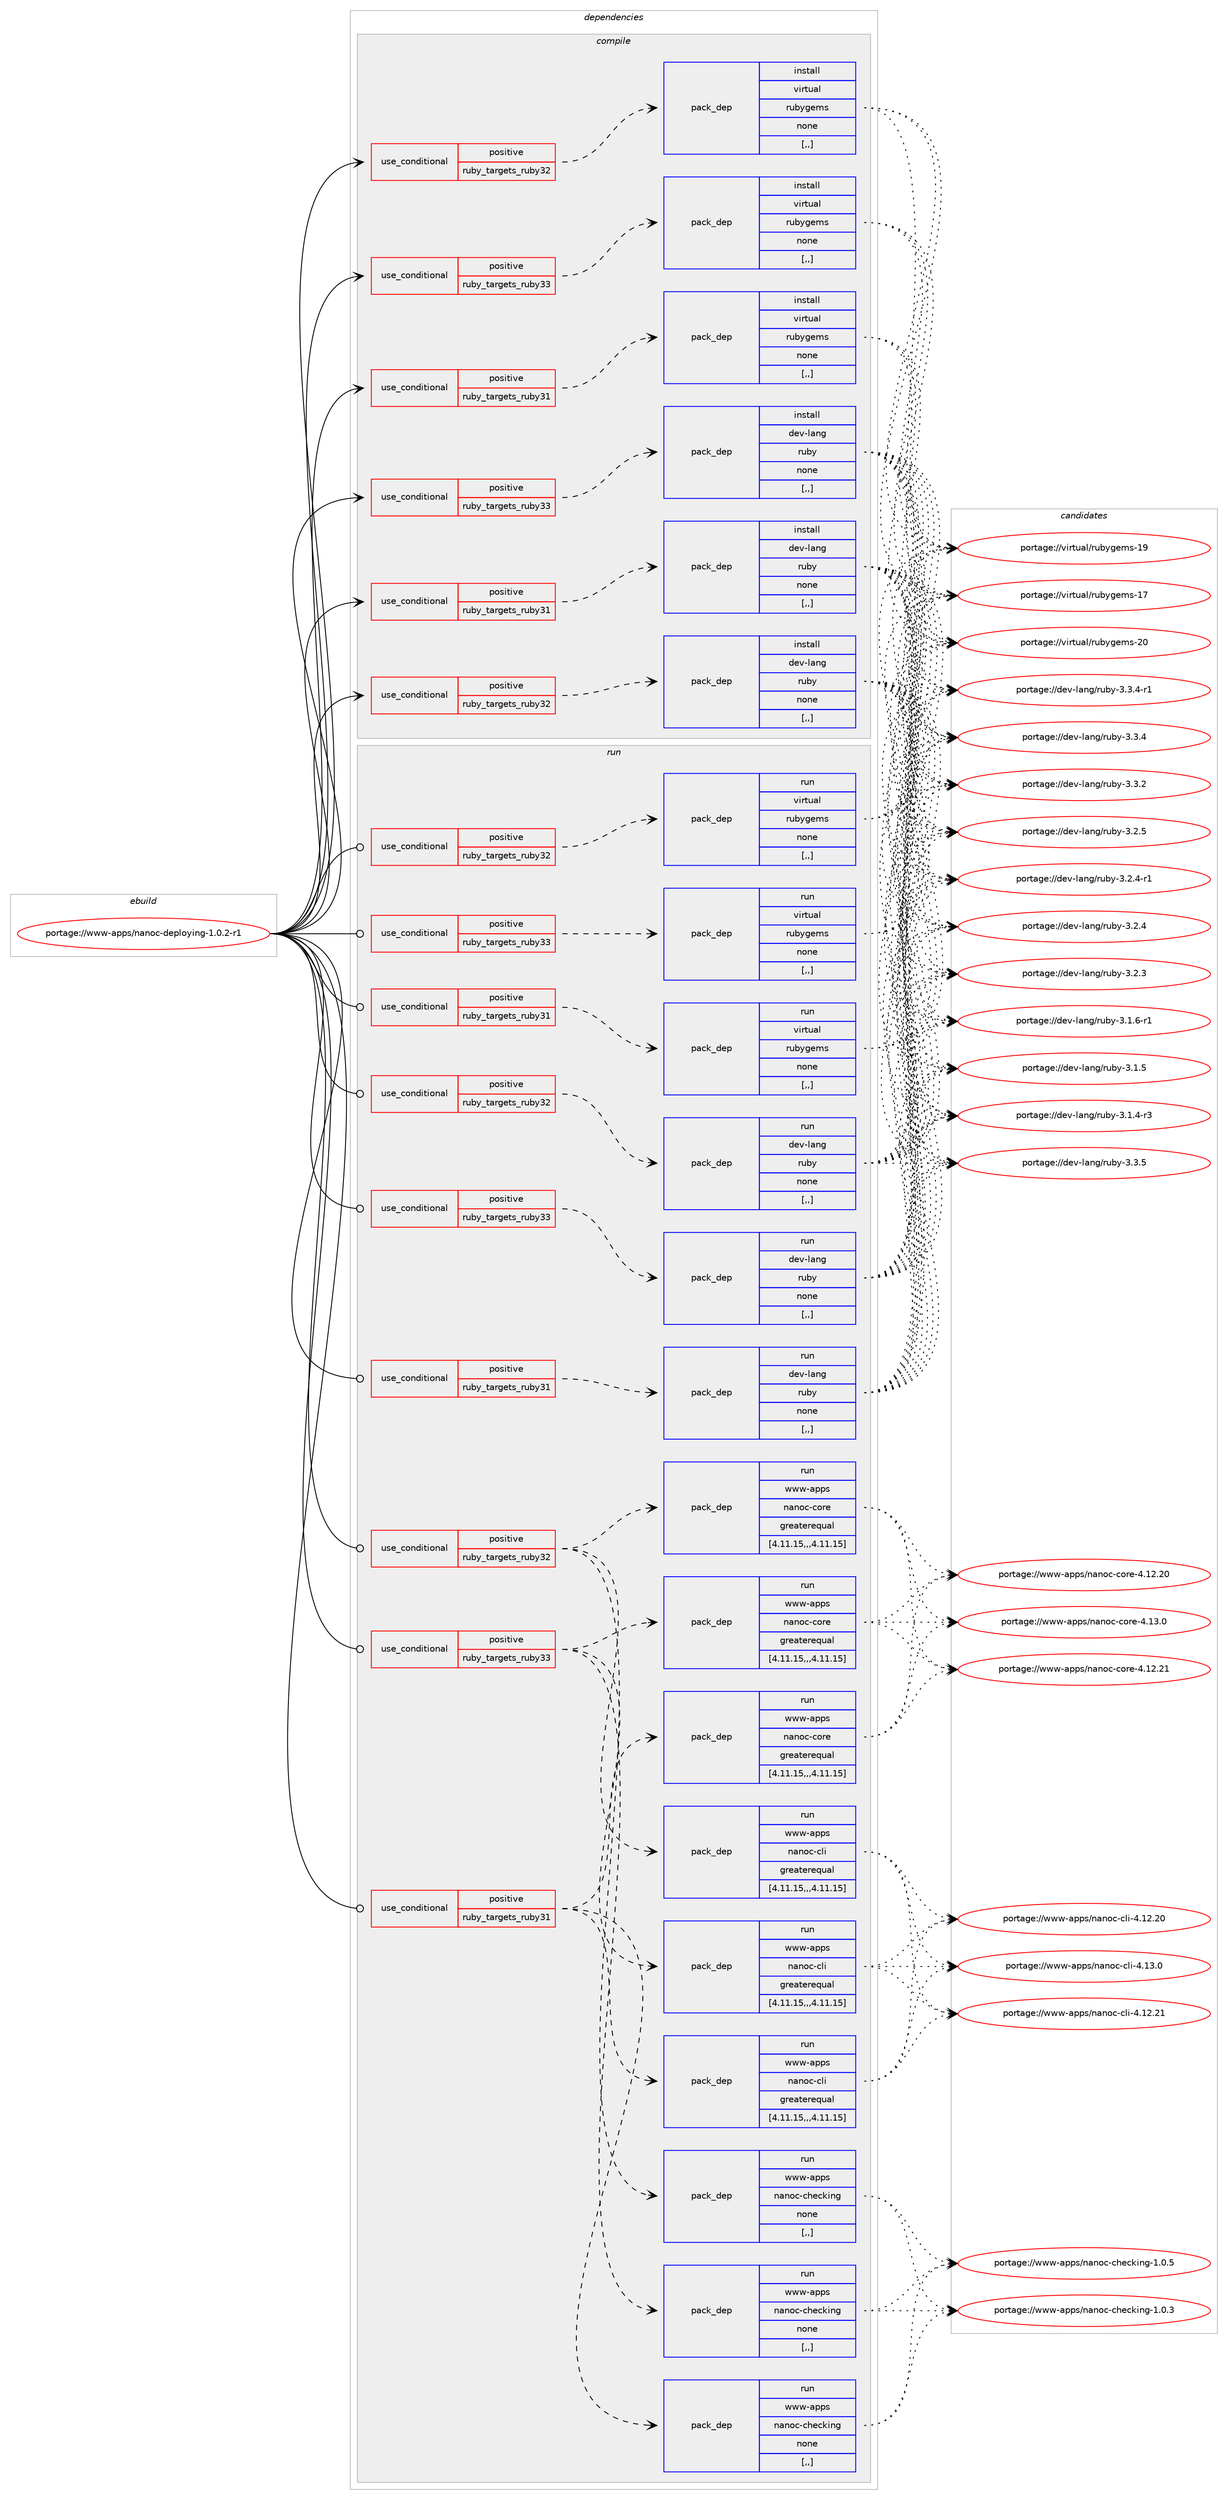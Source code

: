 digraph prolog {

# *************
# Graph options
# *************

newrank=true;
concentrate=true;
compound=true;
graph [rankdir=LR,fontname=Helvetica,fontsize=10,ranksep=1.5];#, ranksep=2.5, nodesep=0.2];
edge  [arrowhead=vee];
node  [fontname=Helvetica,fontsize=10];

# **********
# The ebuild
# **********

subgraph cluster_leftcol {
color=gray;
label=<<i>ebuild</i>>;
id [label="portage://www-apps/nanoc-deploying-1.0.2-r1", color=red, width=4, href="../www-apps/nanoc-deploying-1.0.2-r1.svg"];
}

# ****************
# The dependencies
# ****************

subgraph cluster_midcol {
color=gray;
label=<<i>dependencies</i>>;
subgraph cluster_compile {
fillcolor="#eeeeee";
style=filled;
label=<<i>compile</i>>;
subgraph cond253607 {
dependency959185 [label=<<TABLE BORDER="0" CELLBORDER="1" CELLSPACING="0" CELLPADDING="4"><TR><TD ROWSPAN="3" CELLPADDING="10">use_conditional</TD></TR><TR><TD>positive</TD></TR><TR><TD>ruby_targets_ruby31</TD></TR></TABLE>>, shape=none, color=red];
subgraph pack698547 {
dependency959186 [label=<<TABLE BORDER="0" CELLBORDER="1" CELLSPACING="0" CELLPADDING="4" WIDTH="220"><TR><TD ROWSPAN="6" CELLPADDING="30">pack_dep</TD></TR><TR><TD WIDTH="110">install</TD></TR><TR><TD>dev-lang</TD></TR><TR><TD>ruby</TD></TR><TR><TD>none</TD></TR><TR><TD>[,,]</TD></TR></TABLE>>, shape=none, color=blue];
}
dependency959185:e -> dependency959186:w [weight=20,style="dashed",arrowhead="vee"];
}
id:e -> dependency959185:w [weight=20,style="solid",arrowhead="vee"];
subgraph cond253608 {
dependency959187 [label=<<TABLE BORDER="0" CELLBORDER="1" CELLSPACING="0" CELLPADDING="4"><TR><TD ROWSPAN="3" CELLPADDING="10">use_conditional</TD></TR><TR><TD>positive</TD></TR><TR><TD>ruby_targets_ruby31</TD></TR></TABLE>>, shape=none, color=red];
subgraph pack698548 {
dependency959188 [label=<<TABLE BORDER="0" CELLBORDER="1" CELLSPACING="0" CELLPADDING="4" WIDTH="220"><TR><TD ROWSPAN="6" CELLPADDING="30">pack_dep</TD></TR><TR><TD WIDTH="110">install</TD></TR><TR><TD>virtual</TD></TR><TR><TD>rubygems</TD></TR><TR><TD>none</TD></TR><TR><TD>[,,]</TD></TR></TABLE>>, shape=none, color=blue];
}
dependency959187:e -> dependency959188:w [weight=20,style="dashed",arrowhead="vee"];
}
id:e -> dependency959187:w [weight=20,style="solid",arrowhead="vee"];
subgraph cond253609 {
dependency959189 [label=<<TABLE BORDER="0" CELLBORDER="1" CELLSPACING="0" CELLPADDING="4"><TR><TD ROWSPAN="3" CELLPADDING="10">use_conditional</TD></TR><TR><TD>positive</TD></TR><TR><TD>ruby_targets_ruby32</TD></TR></TABLE>>, shape=none, color=red];
subgraph pack698549 {
dependency959190 [label=<<TABLE BORDER="0" CELLBORDER="1" CELLSPACING="0" CELLPADDING="4" WIDTH="220"><TR><TD ROWSPAN="6" CELLPADDING="30">pack_dep</TD></TR><TR><TD WIDTH="110">install</TD></TR><TR><TD>dev-lang</TD></TR><TR><TD>ruby</TD></TR><TR><TD>none</TD></TR><TR><TD>[,,]</TD></TR></TABLE>>, shape=none, color=blue];
}
dependency959189:e -> dependency959190:w [weight=20,style="dashed",arrowhead="vee"];
}
id:e -> dependency959189:w [weight=20,style="solid",arrowhead="vee"];
subgraph cond253610 {
dependency959191 [label=<<TABLE BORDER="0" CELLBORDER="1" CELLSPACING="0" CELLPADDING="4"><TR><TD ROWSPAN="3" CELLPADDING="10">use_conditional</TD></TR><TR><TD>positive</TD></TR><TR><TD>ruby_targets_ruby32</TD></TR></TABLE>>, shape=none, color=red];
subgraph pack698550 {
dependency959192 [label=<<TABLE BORDER="0" CELLBORDER="1" CELLSPACING="0" CELLPADDING="4" WIDTH="220"><TR><TD ROWSPAN="6" CELLPADDING="30">pack_dep</TD></TR><TR><TD WIDTH="110">install</TD></TR><TR><TD>virtual</TD></TR><TR><TD>rubygems</TD></TR><TR><TD>none</TD></TR><TR><TD>[,,]</TD></TR></TABLE>>, shape=none, color=blue];
}
dependency959191:e -> dependency959192:w [weight=20,style="dashed",arrowhead="vee"];
}
id:e -> dependency959191:w [weight=20,style="solid",arrowhead="vee"];
subgraph cond253611 {
dependency959193 [label=<<TABLE BORDER="0" CELLBORDER="1" CELLSPACING="0" CELLPADDING="4"><TR><TD ROWSPAN="3" CELLPADDING="10">use_conditional</TD></TR><TR><TD>positive</TD></TR><TR><TD>ruby_targets_ruby33</TD></TR></TABLE>>, shape=none, color=red];
subgraph pack698551 {
dependency959194 [label=<<TABLE BORDER="0" CELLBORDER="1" CELLSPACING="0" CELLPADDING="4" WIDTH="220"><TR><TD ROWSPAN="6" CELLPADDING="30">pack_dep</TD></TR><TR><TD WIDTH="110">install</TD></TR><TR><TD>dev-lang</TD></TR><TR><TD>ruby</TD></TR><TR><TD>none</TD></TR><TR><TD>[,,]</TD></TR></TABLE>>, shape=none, color=blue];
}
dependency959193:e -> dependency959194:w [weight=20,style="dashed",arrowhead="vee"];
}
id:e -> dependency959193:w [weight=20,style="solid",arrowhead="vee"];
subgraph cond253612 {
dependency959195 [label=<<TABLE BORDER="0" CELLBORDER="1" CELLSPACING="0" CELLPADDING="4"><TR><TD ROWSPAN="3" CELLPADDING="10">use_conditional</TD></TR><TR><TD>positive</TD></TR><TR><TD>ruby_targets_ruby33</TD></TR></TABLE>>, shape=none, color=red];
subgraph pack698552 {
dependency959196 [label=<<TABLE BORDER="0" CELLBORDER="1" CELLSPACING="0" CELLPADDING="4" WIDTH="220"><TR><TD ROWSPAN="6" CELLPADDING="30">pack_dep</TD></TR><TR><TD WIDTH="110">install</TD></TR><TR><TD>virtual</TD></TR><TR><TD>rubygems</TD></TR><TR><TD>none</TD></TR><TR><TD>[,,]</TD></TR></TABLE>>, shape=none, color=blue];
}
dependency959195:e -> dependency959196:w [weight=20,style="dashed",arrowhead="vee"];
}
id:e -> dependency959195:w [weight=20,style="solid",arrowhead="vee"];
}
subgraph cluster_compileandrun {
fillcolor="#eeeeee";
style=filled;
label=<<i>compile and run</i>>;
}
subgraph cluster_run {
fillcolor="#eeeeee";
style=filled;
label=<<i>run</i>>;
subgraph cond253613 {
dependency959197 [label=<<TABLE BORDER="0" CELLBORDER="1" CELLSPACING="0" CELLPADDING="4"><TR><TD ROWSPAN="3" CELLPADDING="10">use_conditional</TD></TR><TR><TD>positive</TD></TR><TR><TD>ruby_targets_ruby31</TD></TR></TABLE>>, shape=none, color=red];
subgraph pack698553 {
dependency959198 [label=<<TABLE BORDER="0" CELLBORDER="1" CELLSPACING="0" CELLPADDING="4" WIDTH="220"><TR><TD ROWSPAN="6" CELLPADDING="30">pack_dep</TD></TR><TR><TD WIDTH="110">run</TD></TR><TR><TD>dev-lang</TD></TR><TR><TD>ruby</TD></TR><TR><TD>none</TD></TR><TR><TD>[,,]</TD></TR></TABLE>>, shape=none, color=blue];
}
dependency959197:e -> dependency959198:w [weight=20,style="dashed",arrowhead="vee"];
}
id:e -> dependency959197:w [weight=20,style="solid",arrowhead="odot"];
subgraph cond253614 {
dependency959199 [label=<<TABLE BORDER="0" CELLBORDER="1" CELLSPACING="0" CELLPADDING="4"><TR><TD ROWSPAN="3" CELLPADDING="10">use_conditional</TD></TR><TR><TD>positive</TD></TR><TR><TD>ruby_targets_ruby31</TD></TR></TABLE>>, shape=none, color=red];
subgraph pack698554 {
dependency959200 [label=<<TABLE BORDER="0" CELLBORDER="1" CELLSPACING="0" CELLPADDING="4" WIDTH="220"><TR><TD ROWSPAN="6" CELLPADDING="30">pack_dep</TD></TR><TR><TD WIDTH="110">run</TD></TR><TR><TD>virtual</TD></TR><TR><TD>rubygems</TD></TR><TR><TD>none</TD></TR><TR><TD>[,,]</TD></TR></TABLE>>, shape=none, color=blue];
}
dependency959199:e -> dependency959200:w [weight=20,style="dashed",arrowhead="vee"];
}
id:e -> dependency959199:w [weight=20,style="solid",arrowhead="odot"];
subgraph cond253615 {
dependency959201 [label=<<TABLE BORDER="0" CELLBORDER="1" CELLSPACING="0" CELLPADDING="4"><TR><TD ROWSPAN="3" CELLPADDING="10">use_conditional</TD></TR><TR><TD>positive</TD></TR><TR><TD>ruby_targets_ruby31</TD></TR></TABLE>>, shape=none, color=red];
subgraph pack698555 {
dependency959202 [label=<<TABLE BORDER="0" CELLBORDER="1" CELLSPACING="0" CELLPADDING="4" WIDTH="220"><TR><TD ROWSPAN="6" CELLPADDING="30">pack_dep</TD></TR><TR><TD WIDTH="110">run</TD></TR><TR><TD>www-apps</TD></TR><TR><TD>nanoc-checking</TD></TR><TR><TD>none</TD></TR><TR><TD>[,,]</TD></TR></TABLE>>, shape=none, color=blue];
}
dependency959201:e -> dependency959202:w [weight=20,style="dashed",arrowhead="vee"];
subgraph pack698556 {
dependency959203 [label=<<TABLE BORDER="0" CELLBORDER="1" CELLSPACING="0" CELLPADDING="4" WIDTH="220"><TR><TD ROWSPAN="6" CELLPADDING="30">pack_dep</TD></TR><TR><TD WIDTH="110">run</TD></TR><TR><TD>www-apps</TD></TR><TR><TD>nanoc-cli</TD></TR><TR><TD>greaterequal</TD></TR><TR><TD>[4.11.15,,,4.11.15]</TD></TR></TABLE>>, shape=none, color=blue];
}
dependency959201:e -> dependency959203:w [weight=20,style="dashed",arrowhead="vee"];
subgraph pack698557 {
dependency959204 [label=<<TABLE BORDER="0" CELLBORDER="1" CELLSPACING="0" CELLPADDING="4" WIDTH="220"><TR><TD ROWSPAN="6" CELLPADDING="30">pack_dep</TD></TR><TR><TD WIDTH="110">run</TD></TR><TR><TD>www-apps</TD></TR><TR><TD>nanoc-core</TD></TR><TR><TD>greaterequal</TD></TR><TR><TD>[4.11.15,,,4.11.15]</TD></TR></TABLE>>, shape=none, color=blue];
}
dependency959201:e -> dependency959204:w [weight=20,style="dashed",arrowhead="vee"];
}
id:e -> dependency959201:w [weight=20,style="solid",arrowhead="odot"];
subgraph cond253616 {
dependency959205 [label=<<TABLE BORDER="0" CELLBORDER="1" CELLSPACING="0" CELLPADDING="4"><TR><TD ROWSPAN="3" CELLPADDING="10">use_conditional</TD></TR><TR><TD>positive</TD></TR><TR><TD>ruby_targets_ruby32</TD></TR></TABLE>>, shape=none, color=red];
subgraph pack698558 {
dependency959206 [label=<<TABLE BORDER="0" CELLBORDER="1" CELLSPACING="0" CELLPADDING="4" WIDTH="220"><TR><TD ROWSPAN="6" CELLPADDING="30">pack_dep</TD></TR><TR><TD WIDTH="110">run</TD></TR><TR><TD>dev-lang</TD></TR><TR><TD>ruby</TD></TR><TR><TD>none</TD></TR><TR><TD>[,,]</TD></TR></TABLE>>, shape=none, color=blue];
}
dependency959205:e -> dependency959206:w [weight=20,style="dashed",arrowhead="vee"];
}
id:e -> dependency959205:w [weight=20,style="solid",arrowhead="odot"];
subgraph cond253617 {
dependency959207 [label=<<TABLE BORDER="0" CELLBORDER="1" CELLSPACING="0" CELLPADDING="4"><TR><TD ROWSPAN="3" CELLPADDING="10">use_conditional</TD></TR><TR><TD>positive</TD></TR><TR><TD>ruby_targets_ruby32</TD></TR></TABLE>>, shape=none, color=red];
subgraph pack698559 {
dependency959208 [label=<<TABLE BORDER="0" CELLBORDER="1" CELLSPACING="0" CELLPADDING="4" WIDTH="220"><TR><TD ROWSPAN="6" CELLPADDING="30">pack_dep</TD></TR><TR><TD WIDTH="110">run</TD></TR><TR><TD>virtual</TD></TR><TR><TD>rubygems</TD></TR><TR><TD>none</TD></TR><TR><TD>[,,]</TD></TR></TABLE>>, shape=none, color=blue];
}
dependency959207:e -> dependency959208:w [weight=20,style="dashed",arrowhead="vee"];
}
id:e -> dependency959207:w [weight=20,style="solid",arrowhead="odot"];
subgraph cond253618 {
dependency959209 [label=<<TABLE BORDER="0" CELLBORDER="1" CELLSPACING="0" CELLPADDING="4"><TR><TD ROWSPAN="3" CELLPADDING="10">use_conditional</TD></TR><TR><TD>positive</TD></TR><TR><TD>ruby_targets_ruby32</TD></TR></TABLE>>, shape=none, color=red];
subgraph pack698560 {
dependency959210 [label=<<TABLE BORDER="0" CELLBORDER="1" CELLSPACING="0" CELLPADDING="4" WIDTH="220"><TR><TD ROWSPAN="6" CELLPADDING="30">pack_dep</TD></TR><TR><TD WIDTH="110">run</TD></TR><TR><TD>www-apps</TD></TR><TR><TD>nanoc-checking</TD></TR><TR><TD>none</TD></TR><TR><TD>[,,]</TD></TR></TABLE>>, shape=none, color=blue];
}
dependency959209:e -> dependency959210:w [weight=20,style="dashed",arrowhead="vee"];
subgraph pack698561 {
dependency959211 [label=<<TABLE BORDER="0" CELLBORDER="1" CELLSPACING="0" CELLPADDING="4" WIDTH="220"><TR><TD ROWSPAN="6" CELLPADDING="30">pack_dep</TD></TR><TR><TD WIDTH="110">run</TD></TR><TR><TD>www-apps</TD></TR><TR><TD>nanoc-cli</TD></TR><TR><TD>greaterequal</TD></TR><TR><TD>[4.11.15,,,4.11.15]</TD></TR></TABLE>>, shape=none, color=blue];
}
dependency959209:e -> dependency959211:w [weight=20,style="dashed",arrowhead="vee"];
subgraph pack698562 {
dependency959212 [label=<<TABLE BORDER="0" CELLBORDER="1" CELLSPACING="0" CELLPADDING="4" WIDTH="220"><TR><TD ROWSPAN="6" CELLPADDING="30">pack_dep</TD></TR><TR><TD WIDTH="110">run</TD></TR><TR><TD>www-apps</TD></TR><TR><TD>nanoc-core</TD></TR><TR><TD>greaterequal</TD></TR><TR><TD>[4.11.15,,,4.11.15]</TD></TR></TABLE>>, shape=none, color=blue];
}
dependency959209:e -> dependency959212:w [weight=20,style="dashed",arrowhead="vee"];
}
id:e -> dependency959209:w [weight=20,style="solid",arrowhead="odot"];
subgraph cond253619 {
dependency959213 [label=<<TABLE BORDER="0" CELLBORDER="1" CELLSPACING="0" CELLPADDING="4"><TR><TD ROWSPAN="3" CELLPADDING="10">use_conditional</TD></TR><TR><TD>positive</TD></TR><TR><TD>ruby_targets_ruby33</TD></TR></TABLE>>, shape=none, color=red];
subgraph pack698563 {
dependency959214 [label=<<TABLE BORDER="0" CELLBORDER="1" CELLSPACING="0" CELLPADDING="4" WIDTH="220"><TR><TD ROWSPAN="6" CELLPADDING="30">pack_dep</TD></TR><TR><TD WIDTH="110">run</TD></TR><TR><TD>dev-lang</TD></TR><TR><TD>ruby</TD></TR><TR><TD>none</TD></TR><TR><TD>[,,]</TD></TR></TABLE>>, shape=none, color=blue];
}
dependency959213:e -> dependency959214:w [weight=20,style="dashed",arrowhead="vee"];
}
id:e -> dependency959213:w [weight=20,style="solid",arrowhead="odot"];
subgraph cond253620 {
dependency959215 [label=<<TABLE BORDER="0" CELLBORDER="1" CELLSPACING="0" CELLPADDING="4"><TR><TD ROWSPAN="3" CELLPADDING="10">use_conditional</TD></TR><TR><TD>positive</TD></TR><TR><TD>ruby_targets_ruby33</TD></TR></TABLE>>, shape=none, color=red];
subgraph pack698564 {
dependency959216 [label=<<TABLE BORDER="0" CELLBORDER="1" CELLSPACING="0" CELLPADDING="4" WIDTH="220"><TR><TD ROWSPAN="6" CELLPADDING="30">pack_dep</TD></TR><TR><TD WIDTH="110">run</TD></TR><TR><TD>virtual</TD></TR><TR><TD>rubygems</TD></TR><TR><TD>none</TD></TR><TR><TD>[,,]</TD></TR></TABLE>>, shape=none, color=blue];
}
dependency959215:e -> dependency959216:w [weight=20,style="dashed",arrowhead="vee"];
}
id:e -> dependency959215:w [weight=20,style="solid",arrowhead="odot"];
subgraph cond253621 {
dependency959217 [label=<<TABLE BORDER="0" CELLBORDER="1" CELLSPACING="0" CELLPADDING="4"><TR><TD ROWSPAN="3" CELLPADDING="10">use_conditional</TD></TR><TR><TD>positive</TD></TR><TR><TD>ruby_targets_ruby33</TD></TR></TABLE>>, shape=none, color=red];
subgraph pack698565 {
dependency959218 [label=<<TABLE BORDER="0" CELLBORDER="1" CELLSPACING="0" CELLPADDING="4" WIDTH="220"><TR><TD ROWSPAN="6" CELLPADDING="30">pack_dep</TD></TR><TR><TD WIDTH="110">run</TD></TR><TR><TD>www-apps</TD></TR><TR><TD>nanoc-checking</TD></TR><TR><TD>none</TD></TR><TR><TD>[,,]</TD></TR></TABLE>>, shape=none, color=blue];
}
dependency959217:e -> dependency959218:w [weight=20,style="dashed",arrowhead="vee"];
subgraph pack698566 {
dependency959219 [label=<<TABLE BORDER="0" CELLBORDER="1" CELLSPACING="0" CELLPADDING="4" WIDTH="220"><TR><TD ROWSPAN="6" CELLPADDING="30">pack_dep</TD></TR><TR><TD WIDTH="110">run</TD></TR><TR><TD>www-apps</TD></TR><TR><TD>nanoc-cli</TD></TR><TR><TD>greaterequal</TD></TR><TR><TD>[4.11.15,,,4.11.15]</TD></TR></TABLE>>, shape=none, color=blue];
}
dependency959217:e -> dependency959219:w [weight=20,style="dashed",arrowhead="vee"];
subgraph pack698567 {
dependency959220 [label=<<TABLE BORDER="0" CELLBORDER="1" CELLSPACING="0" CELLPADDING="4" WIDTH="220"><TR><TD ROWSPAN="6" CELLPADDING="30">pack_dep</TD></TR><TR><TD WIDTH="110">run</TD></TR><TR><TD>www-apps</TD></TR><TR><TD>nanoc-core</TD></TR><TR><TD>greaterequal</TD></TR><TR><TD>[4.11.15,,,4.11.15]</TD></TR></TABLE>>, shape=none, color=blue];
}
dependency959217:e -> dependency959220:w [weight=20,style="dashed",arrowhead="vee"];
}
id:e -> dependency959217:w [weight=20,style="solid",arrowhead="odot"];
}
}

# **************
# The candidates
# **************

subgraph cluster_choices {
rank=same;
color=gray;
label=<<i>candidates</i>>;

subgraph choice698547 {
color=black;
nodesep=1;
choice10010111845108971101034711411798121455146514653 [label="portage://dev-lang/ruby-3.3.5", color=red, width=4,href="../dev-lang/ruby-3.3.5.svg"];
choice100101118451089711010347114117981214551465146524511449 [label="portage://dev-lang/ruby-3.3.4-r1", color=red, width=4,href="../dev-lang/ruby-3.3.4-r1.svg"];
choice10010111845108971101034711411798121455146514652 [label="portage://dev-lang/ruby-3.3.4", color=red, width=4,href="../dev-lang/ruby-3.3.4.svg"];
choice10010111845108971101034711411798121455146514650 [label="portage://dev-lang/ruby-3.3.2", color=red, width=4,href="../dev-lang/ruby-3.3.2.svg"];
choice10010111845108971101034711411798121455146504653 [label="portage://dev-lang/ruby-3.2.5", color=red, width=4,href="../dev-lang/ruby-3.2.5.svg"];
choice100101118451089711010347114117981214551465046524511449 [label="portage://dev-lang/ruby-3.2.4-r1", color=red, width=4,href="../dev-lang/ruby-3.2.4-r1.svg"];
choice10010111845108971101034711411798121455146504652 [label="portage://dev-lang/ruby-3.2.4", color=red, width=4,href="../dev-lang/ruby-3.2.4.svg"];
choice10010111845108971101034711411798121455146504651 [label="portage://dev-lang/ruby-3.2.3", color=red, width=4,href="../dev-lang/ruby-3.2.3.svg"];
choice100101118451089711010347114117981214551464946544511449 [label="portage://dev-lang/ruby-3.1.6-r1", color=red, width=4,href="../dev-lang/ruby-3.1.6-r1.svg"];
choice10010111845108971101034711411798121455146494653 [label="portage://dev-lang/ruby-3.1.5", color=red, width=4,href="../dev-lang/ruby-3.1.5.svg"];
choice100101118451089711010347114117981214551464946524511451 [label="portage://dev-lang/ruby-3.1.4-r3", color=red, width=4,href="../dev-lang/ruby-3.1.4-r3.svg"];
dependency959186:e -> choice10010111845108971101034711411798121455146514653:w [style=dotted,weight="100"];
dependency959186:e -> choice100101118451089711010347114117981214551465146524511449:w [style=dotted,weight="100"];
dependency959186:e -> choice10010111845108971101034711411798121455146514652:w [style=dotted,weight="100"];
dependency959186:e -> choice10010111845108971101034711411798121455146514650:w [style=dotted,weight="100"];
dependency959186:e -> choice10010111845108971101034711411798121455146504653:w [style=dotted,weight="100"];
dependency959186:e -> choice100101118451089711010347114117981214551465046524511449:w [style=dotted,weight="100"];
dependency959186:e -> choice10010111845108971101034711411798121455146504652:w [style=dotted,weight="100"];
dependency959186:e -> choice10010111845108971101034711411798121455146504651:w [style=dotted,weight="100"];
dependency959186:e -> choice100101118451089711010347114117981214551464946544511449:w [style=dotted,weight="100"];
dependency959186:e -> choice10010111845108971101034711411798121455146494653:w [style=dotted,weight="100"];
dependency959186:e -> choice100101118451089711010347114117981214551464946524511451:w [style=dotted,weight="100"];
}
subgraph choice698548 {
color=black;
nodesep=1;
choice118105114116117971084711411798121103101109115455048 [label="portage://virtual/rubygems-20", color=red, width=4,href="../virtual/rubygems-20.svg"];
choice118105114116117971084711411798121103101109115454957 [label="portage://virtual/rubygems-19", color=red, width=4,href="../virtual/rubygems-19.svg"];
choice118105114116117971084711411798121103101109115454955 [label="portage://virtual/rubygems-17", color=red, width=4,href="../virtual/rubygems-17.svg"];
dependency959188:e -> choice118105114116117971084711411798121103101109115455048:w [style=dotted,weight="100"];
dependency959188:e -> choice118105114116117971084711411798121103101109115454957:w [style=dotted,weight="100"];
dependency959188:e -> choice118105114116117971084711411798121103101109115454955:w [style=dotted,weight="100"];
}
subgraph choice698549 {
color=black;
nodesep=1;
choice10010111845108971101034711411798121455146514653 [label="portage://dev-lang/ruby-3.3.5", color=red, width=4,href="../dev-lang/ruby-3.3.5.svg"];
choice100101118451089711010347114117981214551465146524511449 [label="portage://dev-lang/ruby-3.3.4-r1", color=red, width=4,href="../dev-lang/ruby-3.3.4-r1.svg"];
choice10010111845108971101034711411798121455146514652 [label="portage://dev-lang/ruby-3.3.4", color=red, width=4,href="../dev-lang/ruby-3.3.4.svg"];
choice10010111845108971101034711411798121455146514650 [label="portage://dev-lang/ruby-3.3.2", color=red, width=4,href="../dev-lang/ruby-3.3.2.svg"];
choice10010111845108971101034711411798121455146504653 [label="portage://dev-lang/ruby-3.2.5", color=red, width=4,href="../dev-lang/ruby-3.2.5.svg"];
choice100101118451089711010347114117981214551465046524511449 [label="portage://dev-lang/ruby-3.2.4-r1", color=red, width=4,href="../dev-lang/ruby-3.2.4-r1.svg"];
choice10010111845108971101034711411798121455146504652 [label="portage://dev-lang/ruby-3.2.4", color=red, width=4,href="../dev-lang/ruby-3.2.4.svg"];
choice10010111845108971101034711411798121455146504651 [label="portage://dev-lang/ruby-3.2.3", color=red, width=4,href="../dev-lang/ruby-3.2.3.svg"];
choice100101118451089711010347114117981214551464946544511449 [label="portage://dev-lang/ruby-3.1.6-r1", color=red, width=4,href="../dev-lang/ruby-3.1.6-r1.svg"];
choice10010111845108971101034711411798121455146494653 [label="portage://dev-lang/ruby-3.1.5", color=red, width=4,href="../dev-lang/ruby-3.1.5.svg"];
choice100101118451089711010347114117981214551464946524511451 [label="portage://dev-lang/ruby-3.1.4-r3", color=red, width=4,href="../dev-lang/ruby-3.1.4-r3.svg"];
dependency959190:e -> choice10010111845108971101034711411798121455146514653:w [style=dotted,weight="100"];
dependency959190:e -> choice100101118451089711010347114117981214551465146524511449:w [style=dotted,weight="100"];
dependency959190:e -> choice10010111845108971101034711411798121455146514652:w [style=dotted,weight="100"];
dependency959190:e -> choice10010111845108971101034711411798121455146514650:w [style=dotted,weight="100"];
dependency959190:e -> choice10010111845108971101034711411798121455146504653:w [style=dotted,weight="100"];
dependency959190:e -> choice100101118451089711010347114117981214551465046524511449:w [style=dotted,weight="100"];
dependency959190:e -> choice10010111845108971101034711411798121455146504652:w [style=dotted,weight="100"];
dependency959190:e -> choice10010111845108971101034711411798121455146504651:w [style=dotted,weight="100"];
dependency959190:e -> choice100101118451089711010347114117981214551464946544511449:w [style=dotted,weight="100"];
dependency959190:e -> choice10010111845108971101034711411798121455146494653:w [style=dotted,weight="100"];
dependency959190:e -> choice100101118451089711010347114117981214551464946524511451:w [style=dotted,weight="100"];
}
subgraph choice698550 {
color=black;
nodesep=1;
choice118105114116117971084711411798121103101109115455048 [label="portage://virtual/rubygems-20", color=red, width=4,href="../virtual/rubygems-20.svg"];
choice118105114116117971084711411798121103101109115454957 [label="portage://virtual/rubygems-19", color=red, width=4,href="../virtual/rubygems-19.svg"];
choice118105114116117971084711411798121103101109115454955 [label="portage://virtual/rubygems-17", color=red, width=4,href="../virtual/rubygems-17.svg"];
dependency959192:e -> choice118105114116117971084711411798121103101109115455048:w [style=dotted,weight="100"];
dependency959192:e -> choice118105114116117971084711411798121103101109115454957:w [style=dotted,weight="100"];
dependency959192:e -> choice118105114116117971084711411798121103101109115454955:w [style=dotted,weight="100"];
}
subgraph choice698551 {
color=black;
nodesep=1;
choice10010111845108971101034711411798121455146514653 [label="portage://dev-lang/ruby-3.3.5", color=red, width=4,href="../dev-lang/ruby-3.3.5.svg"];
choice100101118451089711010347114117981214551465146524511449 [label="portage://dev-lang/ruby-3.3.4-r1", color=red, width=4,href="../dev-lang/ruby-3.3.4-r1.svg"];
choice10010111845108971101034711411798121455146514652 [label="portage://dev-lang/ruby-3.3.4", color=red, width=4,href="../dev-lang/ruby-3.3.4.svg"];
choice10010111845108971101034711411798121455146514650 [label="portage://dev-lang/ruby-3.3.2", color=red, width=4,href="../dev-lang/ruby-3.3.2.svg"];
choice10010111845108971101034711411798121455146504653 [label="portage://dev-lang/ruby-3.2.5", color=red, width=4,href="../dev-lang/ruby-3.2.5.svg"];
choice100101118451089711010347114117981214551465046524511449 [label="portage://dev-lang/ruby-3.2.4-r1", color=red, width=4,href="../dev-lang/ruby-3.2.4-r1.svg"];
choice10010111845108971101034711411798121455146504652 [label="portage://dev-lang/ruby-3.2.4", color=red, width=4,href="../dev-lang/ruby-3.2.4.svg"];
choice10010111845108971101034711411798121455146504651 [label="portage://dev-lang/ruby-3.2.3", color=red, width=4,href="../dev-lang/ruby-3.2.3.svg"];
choice100101118451089711010347114117981214551464946544511449 [label="portage://dev-lang/ruby-3.1.6-r1", color=red, width=4,href="../dev-lang/ruby-3.1.6-r1.svg"];
choice10010111845108971101034711411798121455146494653 [label="portage://dev-lang/ruby-3.1.5", color=red, width=4,href="../dev-lang/ruby-3.1.5.svg"];
choice100101118451089711010347114117981214551464946524511451 [label="portage://dev-lang/ruby-3.1.4-r3", color=red, width=4,href="../dev-lang/ruby-3.1.4-r3.svg"];
dependency959194:e -> choice10010111845108971101034711411798121455146514653:w [style=dotted,weight="100"];
dependency959194:e -> choice100101118451089711010347114117981214551465146524511449:w [style=dotted,weight="100"];
dependency959194:e -> choice10010111845108971101034711411798121455146514652:w [style=dotted,weight="100"];
dependency959194:e -> choice10010111845108971101034711411798121455146514650:w [style=dotted,weight="100"];
dependency959194:e -> choice10010111845108971101034711411798121455146504653:w [style=dotted,weight="100"];
dependency959194:e -> choice100101118451089711010347114117981214551465046524511449:w [style=dotted,weight="100"];
dependency959194:e -> choice10010111845108971101034711411798121455146504652:w [style=dotted,weight="100"];
dependency959194:e -> choice10010111845108971101034711411798121455146504651:w [style=dotted,weight="100"];
dependency959194:e -> choice100101118451089711010347114117981214551464946544511449:w [style=dotted,weight="100"];
dependency959194:e -> choice10010111845108971101034711411798121455146494653:w [style=dotted,weight="100"];
dependency959194:e -> choice100101118451089711010347114117981214551464946524511451:w [style=dotted,weight="100"];
}
subgraph choice698552 {
color=black;
nodesep=1;
choice118105114116117971084711411798121103101109115455048 [label="portage://virtual/rubygems-20", color=red, width=4,href="../virtual/rubygems-20.svg"];
choice118105114116117971084711411798121103101109115454957 [label="portage://virtual/rubygems-19", color=red, width=4,href="../virtual/rubygems-19.svg"];
choice118105114116117971084711411798121103101109115454955 [label="portage://virtual/rubygems-17", color=red, width=4,href="../virtual/rubygems-17.svg"];
dependency959196:e -> choice118105114116117971084711411798121103101109115455048:w [style=dotted,weight="100"];
dependency959196:e -> choice118105114116117971084711411798121103101109115454957:w [style=dotted,weight="100"];
dependency959196:e -> choice118105114116117971084711411798121103101109115454955:w [style=dotted,weight="100"];
}
subgraph choice698553 {
color=black;
nodesep=1;
choice10010111845108971101034711411798121455146514653 [label="portage://dev-lang/ruby-3.3.5", color=red, width=4,href="../dev-lang/ruby-3.3.5.svg"];
choice100101118451089711010347114117981214551465146524511449 [label="portage://dev-lang/ruby-3.3.4-r1", color=red, width=4,href="../dev-lang/ruby-3.3.4-r1.svg"];
choice10010111845108971101034711411798121455146514652 [label="portage://dev-lang/ruby-3.3.4", color=red, width=4,href="../dev-lang/ruby-3.3.4.svg"];
choice10010111845108971101034711411798121455146514650 [label="portage://dev-lang/ruby-3.3.2", color=red, width=4,href="../dev-lang/ruby-3.3.2.svg"];
choice10010111845108971101034711411798121455146504653 [label="portage://dev-lang/ruby-3.2.5", color=red, width=4,href="../dev-lang/ruby-3.2.5.svg"];
choice100101118451089711010347114117981214551465046524511449 [label="portage://dev-lang/ruby-3.2.4-r1", color=red, width=4,href="../dev-lang/ruby-3.2.4-r1.svg"];
choice10010111845108971101034711411798121455146504652 [label="portage://dev-lang/ruby-3.2.4", color=red, width=4,href="../dev-lang/ruby-3.2.4.svg"];
choice10010111845108971101034711411798121455146504651 [label="portage://dev-lang/ruby-3.2.3", color=red, width=4,href="../dev-lang/ruby-3.2.3.svg"];
choice100101118451089711010347114117981214551464946544511449 [label="portage://dev-lang/ruby-3.1.6-r1", color=red, width=4,href="../dev-lang/ruby-3.1.6-r1.svg"];
choice10010111845108971101034711411798121455146494653 [label="portage://dev-lang/ruby-3.1.5", color=red, width=4,href="../dev-lang/ruby-3.1.5.svg"];
choice100101118451089711010347114117981214551464946524511451 [label="portage://dev-lang/ruby-3.1.4-r3", color=red, width=4,href="../dev-lang/ruby-3.1.4-r3.svg"];
dependency959198:e -> choice10010111845108971101034711411798121455146514653:w [style=dotted,weight="100"];
dependency959198:e -> choice100101118451089711010347114117981214551465146524511449:w [style=dotted,weight="100"];
dependency959198:e -> choice10010111845108971101034711411798121455146514652:w [style=dotted,weight="100"];
dependency959198:e -> choice10010111845108971101034711411798121455146514650:w [style=dotted,weight="100"];
dependency959198:e -> choice10010111845108971101034711411798121455146504653:w [style=dotted,weight="100"];
dependency959198:e -> choice100101118451089711010347114117981214551465046524511449:w [style=dotted,weight="100"];
dependency959198:e -> choice10010111845108971101034711411798121455146504652:w [style=dotted,weight="100"];
dependency959198:e -> choice10010111845108971101034711411798121455146504651:w [style=dotted,weight="100"];
dependency959198:e -> choice100101118451089711010347114117981214551464946544511449:w [style=dotted,weight="100"];
dependency959198:e -> choice10010111845108971101034711411798121455146494653:w [style=dotted,weight="100"];
dependency959198:e -> choice100101118451089711010347114117981214551464946524511451:w [style=dotted,weight="100"];
}
subgraph choice698554 {
color=black;
nodesep=1;
choice118105114116117971084711411798121103101109115455048 [label="portage://virtual/rubygems-20", color=red, width=4,href="../virtual/rubygems-20.svg"];
choice118105114116117971084711411798121103101109115454957 [label="portage://virtual/rubygems-19", color=red, width=4,href="../virtual/rubygems-19.svg"];
choice118105114116117971084711411798121103101109115454955 [label="portage://virtual/rubygems-17", color=red, width=4,href="../virtual/rubygems-17.svg"];
dependency959200:e -> choice118105114116117971084711411798121103101109115455048:w [style=dotted,weight="100"];
dependency959200:e -> choice118105114116117971084711411798121103101109115454957:w [style=dotted,weight="100"];
dependency959200:e -> choice118105114116117971084711411798121103101109115454955:w [style=dotted,weight="100"];
}
subgraph choice698555 {
color=black;
nodesep=1;
choice1191191194597112112115471109711011199459910410199107105110103454946484653 [label="portage://www-apps/nanoc-checking-1.0.5", color=red, width=4,href="../www-apps/nanoc-checking-1.0.5.svg"];
choice1191191194597112112115471109711011199459910410199107105110103454946484651 [label="portage://www-apps/nanoc-checking-1.0.3", color=red, width=4,href="../www-apps/nanoc-checking-1.0.3.svg"];
dependency959202:e -> choice1191191194597112112115471109711011199459910410199107105110103454946484653:w [style=dotted,weight="100"];
dependency959202:e -> choice1191191194597112112115471109711011199459910410199107105110103454946484651:w [style=dotted,weight="100"];
}
subgraph choice698556 {
color=black;
nodesep=1;
choice1191191194597112112115471109711011199459910810545524649514648 [label="portage://www-apps/nanoc-cli-4.13.0", color=red, width=4,href="../www-apps/nanoc-cli-4.13.0.svg"];
choice119119119459711211211547110971101119945991081054552464950465049 [label="portage://www-apps/nanoc-cli-4.12.21", color=red, width=4,href="../www-apps/nanoc-cli-4.12.21.svg"];
choice119119119459711211211547110971101119945991081054552464950465048 [label="portage://www-apps/nanoc-cli-4.12.20", color=red, width=4,href="../www-apps/nanoc-cli-4.12.20.svg"];
dependency959203:e -> choice1191191194597112112115471109711011199459910810545524649514648:w [style=dotted,weight="100"];
dependency959203:e -> choice119119119459711211211547110971101119945991081054552464950465049:w [style=dotted,weight="100"];
dependency959203:e -> choice119119119459711211211547110971101119945991081054552464950465048:w [style=dotted,weight="100"];
}
subgraph choice698557 {
color=black;
nodesep=1;
choice1191191194597112112115471109711011199459911111410145524649514648 [label="portage://www-apps/nanoc-core-4.13.0", color=red, width=4,href="../www-apps/nanoc-core-4.13.0.svg"];
choice119119119459711211211547110971101119945991111141014552464950465049 [label="portage://www-apps/nanoc-core-4.12.21", color=red, width=4,href="../www-apps/nanoc-core-4.12.21.svg"];
choice119119119459711211211547110971101119945991111141014552464950465048 [label="portage://www-apps/nanoc-core-4.12.20", color=red, width=4,href="../www-apps/nanoc-core-4.12.20.svg"];
dependency959204:e -> choice1191191194597112112115471109711011199459911111410145524649514648:w [style=dotted,weight="100"];
dependency959204:e -> choice119119119459711211211547110971101119945991111141014552464950465049:w [style=dotted,weight="100"];
dependency959204:e -> choice119119119459711211211547110971101119945991111141014552464950465048:w [style=dotted,weight="100"];
}
subgraph choice698558 {
color=black;
nodesep=1;
choice10010111845108971101034711411798121455146514653 [label="portage://dev-lang/ruby-3.3.5", color=red, width=4,href="../dev-lang/ruby-3.3.5.svg"];
choice100101118451089711010347114117981214551465146524511449 [label="portage://dev-lang/ruby-3.3.4-r1", color=red, width=4,href="../dev-lang/ruby-3.3.4-r1.svg"];
choice10010111845108971101034711411798121455146514652 [label="portage://dev-lang/ruby-3.3.4", color=red, width=4,href="../dev-lang/ruby-3.3.4.svg"];
choice10010111845108971101034711411798121455146514650 [label="portage://dev-lang/ruby-3.3.2", color=red, width=4,href="../dev-lang/ruby-3.3.2.svg"];
choice10010111845108971101034711411798121455146504653 [label="portage://dev-lang/ruby-3.2.5", color=red, width=4,href="../dev-lang/ruby-3.2.5.svg"];
choice100101118451089711010347114117981214551465046524511449 [label="portage://dev-lang/ruby-3.2.4-r1", color=red, width=4,href="../dev-lang/ruby-3.2.4-r1.svg"];
choice10010111845108971101034711411798121455146504652 [label="portage://dev-lang/ruby-3.2.4", color=red, width=4,href="../dev-lang/ruby-3.2.4.svg"];
choice10010111845108971101034711411798121455146504651 [label="portage://dev-lang/ruby-3.2.3", color=red, width=4,href="../dev-lang/ruby-3.2.3.svg"];
choice100101118451089711010347114117981214551464946544511449 [label="portage://dev-lang/ruby-3.1.6-r1", color=red, width=4,href="../dev-lang/ruby-3.1.6-r1.svg"];
choice10010111845108971101034711411798121455146494653 [label="portage://dev-lang/ruby-3.1.5", color=red, width=4,href="../dev-lang/ruby-3.1.5.svg"];
choice100101118451089711010347114117981214551464946524511451 [label="portage://dev-lang/ruby-3.1.4-r3", color=red, width=4,href="../dev-lang/ruby-3.1.4-r3.svg"];
dependency959206:e -> choice10010111845108971101034711411798121455146514653:w [style=dotted,weight="100"];
dependency959206:e -> choice100101118451089711010347114117981214551465146524511449:w [style=dotted,weight="100"];
dependency959206:e -> choice10010111845108971101034711411798121455146514652:w [style=dotted,weight="100"];
dependency959206:e -> choice10010111845108971101034711411798121455146514650:w [style=dotted,weight="100"];
dependency959206:e -> choice10010111845108971101034711411798121455146504653:w [style=dotted,weight="100"];
dependency959206:e -> choice100101118451089711010347114117981214551465046524511449:w [style=dotted,weight="100"];
dependency959206:e -> choice10010111845108971101034711411798121455146504652:w [style=dotted,weight="100"];
dependency959206:e -> choice10010111845108971101034711411798121455146504651:w [style=dotted,weight="100"];
dependency959206:e -> choice100101118451089711010347114117981214551464946544511449:w [style=dotted,weight="100"];
dependency959206:e -> choice10010111845108971101034711411798121455146494653:w [style=dotted,weight="100"];
dependency959206:e -> choice100101118451089711010347114117981214551464946524511451:w [style=dotted,weight="100"];
}
subgraph choice698559 {
color=black;
nodesep=1;
choice118105114116117971084711411798121103101109115455048 [label="portage://virtual/rubygems-20", color=red, width=4,href="../virtual/rubygems-20.svg"];
choice118105114116117971084711411798121103101109115454957 [label="portage://virtual/rubygems-19", color=red, width=4,href="../virtual/rubygems-19.svg"];
choice118105114116117971084711411798121103101109115454955 [label="portage://virtual/rubygems-17", color=red, width=4,href="../virtual/rubygems-17.svg"];
dependency959208:e -> choice118105114116117971084711411798121103101109115455048:w [style=dotted,weight="100"];
dependency959208:e -> choice118105114116117971084711411798121103101109115454957:w [style=dotted,weight="100"];
dependency959208:e -> choice118105114116117971084711411798121103101109115454955:w [style=dotted,weight="100"];
}
subgraph choice698560 {
color=black;
nodesep=1;
choice1191191194597112112115471109711011199459910410199107105110103454946484653 [label="portage://www-apps/nanoc-checking-1.0.5", color=red, width=4,href="../www-apps/nanoc-checking-1.0.5.svg"];
choice1191191194597112112115471109711011199459910410199107105110103454946484651 [label="portage://www-apps/nanoc-checking-1.0.3", color=red, width=4,href="../www-apps/nanoc-checking-1.0.3.svg"];
dependency959210:e -> choice1191191194597112112115471109711011199459910410199107105110103454946484653:w [style=dotted,weight="100"];
dependency959210:e -> choice1191191194597112112115471109711011199459910410199107105110103454946484651:w [style=dotted,weight="100"];
}
subgraph choice698561 {
color=black;
nodesep=1;
choice1191191194597112112115471109711011199459910810545524649514648 [label="portage://www-apps/nanoc-cli-4.13.0", color=red, width=4,href="../www-apps/nanoc-cli-4.13.0.svg"];
choice119119119459711211211547110971101119945991081054552464950465049 [label="portage://www-apps/nanoc-cli-4.12.21", color=red, width=4,href="../www-apps/nanoc-cli-4.12.21.svg"];
choice119119119459711211211547110971101119945991081054552464950465048 [label="portage://www-apps/nanoc-cli-4.12.20", color=red, width=4,href="../www-apps/nanoc-cli-4.12.20.svg"];
dependency959211:e -> choice1191191194597112112115471109711011199459910810545524649514648:w [style=dotted,weight="100"];
dependency959211:e -> choice119119119459711211211547110971101119945991081054552464950465049:w [style=dotted,weight="100"];
dependency959211:e -> choice119119119459711211211547110971101119945991081054552464950465048:w [style=dotted,weight="100"];
}
subgraph choice698562 {
color=black;
nodesep=1;
choice1191191194597112112115471109711011199459911111410145524649514648 [label="portage://www-apps/nanoc-core-4.13.0", color=red, width=4,href="../www-apps/nanoc-core-4.13.0.svg"];
choice119119119459711211211547110971101119945991111141014552464950465049 [label="portage://www-apps/nanoc-core-4.12.21", color=red, width=4,href="../www-apps/nanoc-core-4.12.21.svg"];
choice119119119459711211211547110971101119945991111141014552464950465048 [label="portage://www-apps/nanoc-core-4.12.20", color=red, width=4,href="../www-apps/nanoc-core-4.12.20.svg"];
dependency959212:e -> choice1191191194597112112115471109711011199459911111410145524649514648:w [style=dotted,weight="100"];
dependency959212:e -> choice119119119459711211211547110971101119945991111141014552464950465049:w [style=dotted,weight="100"];
dependency959212:e -> choice119119119459711211211547110971101119945991111141014552464950465048:w [style=dotted,weight="100"];
}
subgraph choice698563 {
color=black;
nodesep=1;
choice10010111845108971101034711411798121455146514653 [label="portage://dev-lang/ruby-3.3.5", color=red, width=4,href="../dev-lang/ruby-3.3.5.svg"];
choice100101118451089711010347114117981214551465146524511449 [label="portage://dev-lang/ruby-3.3.4-r1", color=red, width=4,href="../dev-lang/ruby-3.3.4-r1.svg"];
choice10010111845108971101034711411798121455146514652 [label="portage://dev-lang/ruby-3.3.4", color=red, width=4,href="../dev-lang/ruby-3.3.4.svg"];
choice10010111845108971101034711411798121455146514650 [label="portage://dev-lang/ruby-3.3.2", color=red, width=4,href="../dev-lang/ruby-3.3.2.svg"];
choice10010111845108971101034711411798121455146504653 [label="portage://dev-lang/ruby-3.2.5", color=red, width=4,href="../dev-lang/ruby-3.2.5.svg"];
choice100101118451089711010347114117981214551465046524511449 [label="portage://dev-lang/ruby-3.2.4-r1", color=red, width=4,href="../dev-lang/ruby-3.2.4-r1.svg"];
choice10010111845108971101034711411798121455146504652 [label="portage://dev-lang/ruby-3.2.4", color=red, width=4,href="../dev-lang/ruby-3.2.4.svg"];
choice10010111845108971101034711411798121455146504651 [label="portage://dev-lang/ruby-3.2.3", color=red, width=4,href="../dev-lang/ruby-3.2.3.svg"];
choice100101118451089711010347114117981214551464946544511449 [label="portage://dev-lang/ruby-3.1.6-r1", color=red, width=4,href="../dev-lang/ruby-3.1.6-r1.svg"];
choice10010111845108971101034711411798121455146494653 [label="portage://dev-lang/ruby-3.1.5", color=red, width=4,href="../dev-lang/ruby-3.1.5.svg"];
choice100101118451089711010347114117981214551464946524511451 [label="portage://dev-lang/ruby-3.1.4-r3", color=red, width=4,href="../dev-lang/ruby-3.1.4-r3.svg"];
dependency959214:e -> choice10010111845108971101034711411798121455146514653:w [style=dotted,weight="100"];
dependency959214:e -> choice100101118451089711010347114117981214551465146524511449:w [style=dotted,weight="100"];
dependency959214:e -> choice10010111845108971101034711411798121455146514652:w [style=dotted,weight="100"];
dependency959214:e -> choice10010111845108971101034711411798121455146514650:w [style=dotted,weight="100"];
dependency959214:e -> choice10010111845108971101034711411798121455146504653:w [style=dotted,weight="100"];
dependency959214:e -> choice100101118451089711010347114117981214551465046524511449:w [style=dotted,weight="100"];
dependency959214:e -> choice10010111845108971101034711411798121455146504652:w [style=dotted,weight="100"];
dependency959214:e -> choice10010111845108971101034711411798121455146504651:w [style=dotted,weight="100"];
dependency959214:e -> choice100101118451089711010347114117981214551464946544511449:w [style=dotted,weight="100"];
dependency959214:e -> choice10010111845108971101034711411798121455146494653:w [style=dotted,weight="100"];
dependency959214:e -> choice100101118451089711010347114117981214551464946524511451:w [style=dotted,weight="100"];
}
subgraph choice698564 {
color=black;
nodesep=1;
choice118105114116117971084711411798121103101109115455048 [label="portage://virtual/rubygems-20", color=red, width=4,href="../virtual/rubygems-20.svg"];
choice118105114116117971084711411798121103101109115454957 [label="portage://virtual/rubygems-19", color=red, width=4,href="../virtual/rubygems-19.svg"];
choice118105114116117971084711411798121103101109115454955 [label="portage://virtual/rubygems-17", color=red, width=4,href="../virtual/rubygems-17.svg"];
dependency959216:e -> choice118105114116117971084711411798121103101109115455048:w [style=dotted,weight="100"];
dependency959216:e -> choice118105114116117971084711411798121103101109115454957:w [style=dotted,weight="100"];
dependency959216:e -> choice118105114116117971084711411798121103101109115454955:w [style=dotted,weight="100"];
}
subgraph choice698565 {
color=black;
nodesep=1;
choice1191191194597112112115471109711011199459910410199107105110103454946484653 [label="portage://www-apps/nanoc-checking-1.0.5", color=red, width=4,href="../www-apps/nanoc-checking-1.0.5.svg"];
choice1191191194597112112115471109711011199459910410199107105110103454946484651 [label="portage://www-apps/nanoc-checking-1.0.3", color=red, width=4,href="../www-apps/nanoc-checking-1.0.3.svg"];
dependency959218:e -> choice1191191194597112112115471109711011199459910410199107105110103454946484653:w [style=dotted,weight="100"];
dependency959218:e -> choice1191191194597112112115471109711011199459910410199107105110103454946484651:w [style=dotted,weight="100"];
}
subgraph choice698566 {
color=black;
nodesep=1;
choice1191191194597112112115471109711011199459910810545524649514648 [label="portage://www-apps/nanoc-cli-4.13.0", color=red, width=4,href="../www-apps/nanoc-cli-4.13.0.svg"];
choice119119119459711211211547110971101119945991081054552464950465049 [label="portage://www-apps/nanoc-cli-4.12.21", color=red, width=4,href="../www-apps/nanoc-cli-4.12.21.svg"];
choice119119119459711211211547110971101119945991081054552464950465048 [label="portage://www-apps/nanoc-cli-4.12.20", color=red, width=4,href="../www-apps/nanoc-cli-4.12.20.svg"];
dependency959219:e -> choice1191191194597112112115471109711011199459910810545524649514648:w [style=dotted,weight="100"];
dependency959219:e -> choice119119119459711211211547110971101119945991081054552464950465049:w [style=dotted,weight="100"];
dependency959219:e -> choice119119119459711211211547110971101119945991081054552464950465048:w [style=dotted,weight="100"];
}
subgraph choice698567 {
color=black;
nodesep=1;
choice1191191194597112112115471109711011199459911111410145524649514648 [label="portage://www-apps/nanoc-core-4.13.0", color=red, width=4,href="../www-apps/nanoc-core-4.13.0.svg"];
choice119119119459711211211547110971101119945991111141014552464950465049 [label="portage://www-apps/nanoc-core-4.12.21", color=red, width=4,href="../www-apps/nanoc-core-4.12.21.svg"];
choice119119119459711211211547110971101119945991111141014552464950465048 [label="portage://www-apps/nanoc-core-4.12.20", color=red, width=4,href="../www-apps/nanoc-core-4.12.20.svg"];
dependency959220:e -> choice1191191194597112112115471109711011199459911111410145524649514648:w [style=dotted,weight="100"];
dependency959220:e -> choice119119119459711211211547110971101119945991111141014552464950465049:w [style=dotted,weight="100"];
dependency959220:e -> choice119119119459711211211547110971101119945991111141014552464950465048:w [style=dotted,weight="100"];
}
}

}
